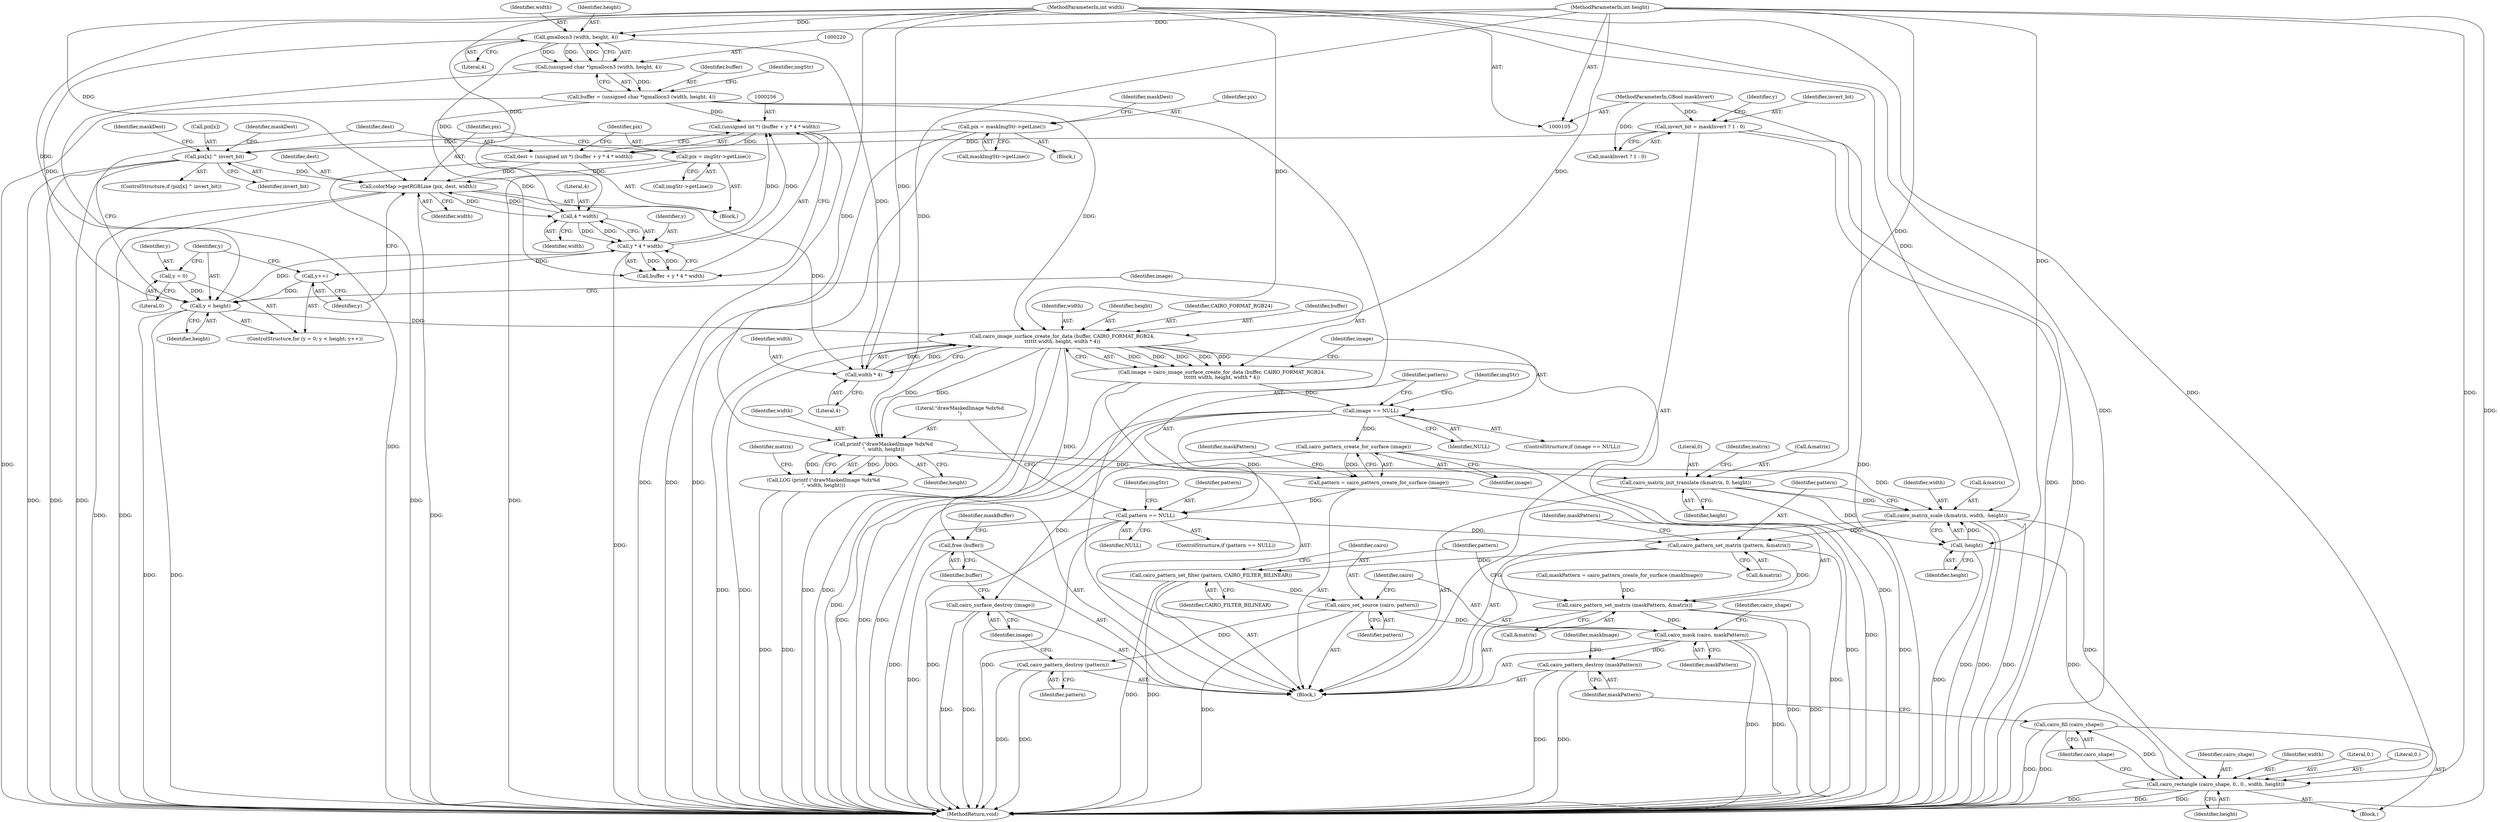 digraph "0_poppler_7b2d314a61fd0e12f47c62996cb49ec0d1ba747a_2@API" {
"1000273" [label="(Call,cairo_image_surface_create_for_data (buffer, CAIRO_FORMAT_RGB24,\n\t\t\t\t\t\t width, height, width * 4))"];
"1000217" [label="(Call,buffer = (unsigned char *)gmallocn3 (width, height, 4))"];
"1000219" [label="(Call,(unsigned char *)gmallocn3 (width, height, 4))"];
"1000221" [label="(Call,gmallocn3 (width, height, 4))"];
"1000109" [label="(MethodParameterIn,int width)"];
"1000110" [label="(MethodParameterIn,int height)"];
"1000278" [label="(Call,width * 4)"];
"1000267" [label="(Call,colorMap->getRGBLine (pix, dest, width))"];
"1000183" [label="(Call,pix[x] ^ invert_bit)"];
"1000162" [label="(Call,pix = maskImgStr->getLine())"];
"1000146" [label="(Call,invert_bit = maskInvert ? 1 : 0)"];
"1000115" [label="(MethodParameterIn,GBool maskInvert)"];
"1000264" [label="(Call,pix = imgStr->getLine())"];
"1000253" [label="(Call,dest = (unsigned int *) (buffer + y * 4 * width))"];
"1000255" [label="(Call,(unsigned int *) (buffer + y * 4 * width))"];
"1000259" [label="(Call,y * 4 * width)"];
"1000247" [label="(Call,y < height)"];
"1000250" [label="(Call,y++)"];
"1000244" [label="(Call,y = 0)"];
"1000261" [label="(Call,4 * width)"];
"1000271" [label="(Call,image = cairo_image_surface_create_for_data (buffer, CAIRO_FORMAT_RGB24,\n\t\t\t\t\t\t width, height, width * 4))"];
"1000282" [label="(Call,image == NULL)"];
"1000291" [label="(Call,cairo_pattern_create_for_surface (image))"];
"1000289" [label="(Call,pattern = cairo_pattern_create_for_surface (image))"];
"1000298" [label="(Call,pattern == NULL)"];
"1000321" [label="(Call,cairo_pattern_set_matrix (pattern, &matrix))"];
"1000325" [label="(Call,cairo_pattern_set_matrix (maskPattern, &matrix))"];
"1000335" [label="(Call,cairo_mask (cairo, maskPattern))"];
"1000349" [label="(Call,cairo_pattern_destroy (maskPattern))"];
"1000329" [label="(Call,cairo_pattern_set_filter (pattern, CAIRO_FILTER_BILINEAR))"];
"1000332" [label="(Call,cairo_set_source (cairo, pattern))"];
"1000353" [label="(Call,cairo_pattern_destroy (pattern))"];
"1000355" [label="(Call,cairo_surface_destroy (image))"];
"1000306" [label="(Call,printf (\"drawMaskedImage %dx%d\n\", width, height))"];
"1000305" [label="(Call,LOG (printf (\"drawMaskedImage %dx%d\n\", width, height)))"];
"1000310" [label="(Call,cairo_matrix_init_translate (&matrix, 0, height))"];
"1000315" [label="(Call,cairo_matrix_scale (&matrix, width, -height))"];
"1000341" [label="(Call,cairo_rectangle (cairo_shape, 0., 0., width, height))"];
"1000347" [label="(Call,cairo_fill (cairo_shape))"];
"1000319" [label="(Call,-height)"];
"1000357" [label="(Call,free (buffer))"];
"1000246" [label="(Literal,0)"];
"1000244" [label="(Call,y = 0)"];
"1000281" [label="(ControlStructure,if (image == NULL))"];
"1000249" [label="(Identifier,height)"];
"1000334" [label="(Identifier,pattern)"];
"1000354" [label="(Identifier,pattern)"];
"1000272" [label="(Identifier,image)"];
"1000282" [label="(Call,image == NULL)"];
"1000363" [label="(MethodReturn,void)"];
"1000314" [label="(Identifier,height)"];
"1000330" [label="(Identifier,pattern)"];
"1000251" [label="(Identifier,y)"];
"1000267" [label="(Call,colorMap->getRGBLine (pix, dest, width))"];
"1000300" [label="(Identifier,NULL)"];
"1000266" [label="(Call,imgStr->getLine())"];
"1000317" [label="(Identifier,matrix)"];
"1000257" [label="(Call,buffer + y * 4 * width)"];
"1000331" [label="(Identifier,CAIRO_FILTER_BILINEAR)"];
"1000280" [label="(Literal,4)"];
"1000297" [label="(ControlStructure,if (pattern == NULL))"];
"1000340" [label="(Block,)"];
"1000342" [label="(Identifier,cairo_shape)"];
"1000276" [label="(Identifier,width)"];
"1000345" [label="(Identifier,width)"];
"1000318" [label="(Identifier,width)"];
"1000217" [label="(Call,buffer = (unsigned char *)gmallocn3 (width, height, 4))"];
"1000277" [label="(Identifier,height)"];
"1000166" [label="(Identifier,maskDest)"];
"1000335" [label="(Call,cairo_mask (cairo, maskPattern))"];
"1000182" [label="(ControlStructure,if (pix[x] ^ invert_bit))"];
"1000350" [label="(Identifier,maskPattern)"];
"1000226" [label="(Identifier,imgStr)"];
"1000320" [label="(Identifier,height)"];
"1000259" [label="(Call,y * 4 * width)"];
"1000344" [label="(Literal,0.)"];
"1000162" [label="(Call,pix = maskImgStr->getLine())"];
"1000183" [label="(Call,pix[x] ^ invert_bit)"];
"1000163" [label="(Identifier,pix)"];
"1000265" [label="(Identifier,pix)"];
"1000261" [label="(Call,4 * width)"];
"1000325" [label="(Call,cairo_pattern_set_matrix (maskPattern, &matrix))"];
"1000312" [label="(Identifier,matrix)"];
"1000346" [label="(Identifier,height)"];
"1000284" [label="(Identifier,NULL)"];
"1000219" [label="(Call,(unsigned char *)gmallocn3 (width, height, 4))"];
"1000147" [label="(Identifier,invert_bit)"];
"1000275" [label="(Identifier,CAIRO_FORMAT_RGB24)"];
"1000222" [label="(Identifier,width)"];
"1000260" [label="(Identifier,y)"];
"1000252" [label="(Block,)"];
"1000274" [label="(Identifier,buffer)"];
"1000298" [label="(Call,pattern == NULL)"];
"1000305" [label="(Call,LOG (printf (\"drawMaskedImage %dx%d\n\", width, height)))"];
"1000341" [label="(Call,cairo_rectangle (cairo_shape, 0., 0., width, height))"];
"1000263" [label="(Identifier,width)"];
"1000303" [label="(Identifier,imgStr)"];
"1000116" [label="(Block,)"];
"1000269" [label="(Identifier,dest)"];
"1000191" [label="(Identifier,maskDest)"];
"1000255" [label="(Call,(unsigned int *) (buffer + y * 4 * width))"];
"1000352" [label="(Identifier,maskImage)"];
"1000279" [label="(Identifier,width)"];
"1000250" [label="(Call,y++)"];
"1000262" [label="(Literal,4)"];
"1000327" [label="(Call,&matrix)"];
"1000337" [label="(Identifier,maskPattern)"];
"1000336" [label="(Identifier,cairo)"];
"1000154" [label="(Identifier,y)"];
"1000283" [label="(Identifier,image)"];
"1000268" [label="(Identifier,pix)"];
"1000323" [label="(Call,&matrix)"];
"1000315" [label="(Call,cairo_matrix_scale (&matrix, width, -height))"];
"1000110" [label="(MethodParameterIn,int height)"];
"1000353" [label="(Call,cairo_pattern_destroy (pattern))"];
"1000253" [label="(Call,dest = (unsigned int *) (buffer + y * 4 * width))"];
"1000270" [label="(Identifier,width)"];
"1000223" [label="(Identifier,height)"];
"1000308" [label="(Identifier,width)"];
"1000164" [label="(Call,maskImgStr->getLine())"];
"1000254" [label="(Identifier,dest)"];
"1000311" [label="(Call,&matrix)"];
"1000347" [label="(Call,cairo_fill (cairo_shape))"];
"1000349" [label="(Call,cairo_pattern_destroy (maskPattern))"];
"1000357" [label="(Call,free (buffer))"];
"1000356" [label="(Identifier,image)"];
"1000310" [label="(Call,cairo_matrix_init_translate (&matrix, 0, height))"];
"1000309" [label="(Identifier,height)"];
"1000197" [label="(Identifier,maskDest)"];
"1000287" [label="(Identifier,imgStr)"];
"1000339" [label="(Identifier,cairo_shape)"];
"1000187" [label="(Identifier,invert_bit)"];
"1000326" [label="(Identifier,maskPattern)"];
"1000333" [label="(Identifier,cairo)"];
"1000329" [label="(Call,cairo_pattern_set_filter (pattern, CAIRO_FILTER_BILINEAR))"];
"1000248" [label="(Identifier,y)"];
"1000360" [label="(Identifier,maskBuffer)"];
"1000307" [label="(Literal,\"drawMaskedImage %dx%d\n\")"];
"1000148" [label="(Call,maskInvert ? 1 : 0)"];
"1000289" [label="(Call,pattern = cairo_pattern_create_for_surface (image))"];
"1000146" [label="(Call,invert_bit = maskInvert ? 1 : 0)"];
"1000243" [label="(ControlStructure,for (y = 0; y < height; y++))"];
"1000299" [label="(Identifier,pattern)"];
"1000291" [label="(Call,cairo_pattern_create_for_surface (image))"];
"1000109" [label="(MethodParameterIn,int width)"];
"1000321" [label="(Call,cairo_pattern_set_matrix (pattern, &matrix))"];
"1000294" [label="(Identifier,maskPattern)"];
"1000348" [label="(Identifier,cairo_shape)"];
"1000316" [label="(Call,&matrix)"];
"1000115" [label="(MethodParameterIn,GBool maskInvert)"];
"1000273" [label="(Call,cairo_image_surface_create_for_data (buffer, CAIRO_FORMAT_RGB24,\n\t\t\t\t\t\t width, height, width * 4))"];
"1000319" [label="(Call,-height)"];
"1000161" [label="(Block,)"];
"1000332" [label="(Call,cairo_set_source (cairo, pattern))"];
"1000358" [label="(Identifier,buffer)"];
"1000355" [label="(Call,cairo_surface_destroy (image))"];
"1000290" [label="(Identifier,pattern)"];
"1000221" [label="(Call,gmallocn3 (width, height, 4))"];
"1000313" [label="(Literal,0)"];
"1000184" [label="(Call,pix[x])"];
"1000271" [label="(Call,image = cairo_image_surface_create_for_data (buffer, CAIRO_FORMAT_RGB24,\n\t\t\t\t\t\t width, height, width * 4))"];
"1000292" [label="(Identifier,image)"];
"1000306" [label="(Call,printf (\"drawMaskedImage %dx%d\n\", width, height))"];
"1000247" [label="(Call,y < height)"];
"1000224" [label="(Literal,4)"];
"1000322" [label="(Identifier,pattern)"];
"1000264" [label="(Call,pix = imgStr->getLine())"];
"1000278" [label="(Call,width * 4)"];
"1000245" [label="(Identifier,y)"];
"1000343" [label="(Literal,0.)"];
"1000218" [label="(Identifier,buffer)"];
"1000293" [label="(Call,maskPattern = cairo_pattern_create_for_surface (maskImage))"];
"1000273" -> "1000271"  [label="AST: "];
"1000273" -> "1000278"  [label="CFG: "];
"1000274" -> "1000273"  [label="AST: "];
"1000275" -> "1000273"  [label="AST: "];
"1000276" -> "1000273"  [label="AST: "];
"1000277" -> "1000273"  [label="AST: "];
"1000278" -> "1000273"  [label="AST: "];
"1000271" -> "1000273"  [label="CFG: "];
"1000273" -> "1000363"  [label="DDG: "];
"1000273" -> "1000363"  [label="DDG: "];
"1000273" -> "1000363"  [label="DDG: "];
"1000273" -> "1000363"  [label="DDG: "];
"1000273" -> "1000363"  [label="DDG: "];
"1000273" -> "1000271"  [label="DDG: "];
"1000273" -> "1000271"  [label="DDG: "];
"1000273" -> "1000271"  [label="DDG: "];
"1000273" -> "1000271"  [label="DDG: "];
"1000273" -> "1000271"  [label="DDG: "];
"1000217" -> "1000273"  [label="DDG: "];
"1000278" -> "1000273"  [label="DDG: "];
"1000278" -> "1000273"  [label="DDG: "];
"1000109" -> "1000273"  [label="DDG: "];
"1000247" -> "1000273"  [label="DDG: "];
"1000110" -> "1000273"  [label="DDG: "];
"1000273" -> "1000306"  [label="DDG: "];
"1000273" -> "1000306"  [label="DDG: "];
"1000273" -> "1000357"  [label="DDG: "];
"1000217" -> "1000116"  [label="AST: "];
"1000217" -> "1000219"  [label="CFG: "];
"1000218" -> "1000217"  [label="AST: "];
"1000219" -> "1000217"  [label="AST: "];
"1000226" -> "1000217"  [label="CFG: "];
"1000217" -> "1000363"  [label="DDG: "];
"1000219" -> "1000217"  [label="DDG: "];
"1000217" -> "1000255"  [label="DDG: "];
"1000217" -> "1000257"  [label="DDG: "];
"1000219" -> "1000221"  [label="CFG: "];
"1000220" -> "1000219"  [label="AST: "];
"1000221" -> "1000219"  [label="AST: "];
"1000219" -> "1000363"  [label="DDG: "];
"1000221" -> "1000219"  [label="DDG: "];
"1000221" -> "1000219"  [label="DDG: "];
"1000221" -> "1000219"  [label="DDG: "];
"1000221" -> "1000224"  [label="CFG: "];
"1000222" -> "1000221"  [label="AST: "];
"1000223" -> "1000221"  [label="AST: "];
"1000224" -> "1000221"  [label="AST: "];
"1000109" -> "1000221"  [label="DDG: "];
"1000110" -> "1000221"  [label="DDG: "];
"1000221" -> "1000247"  [label="DDG: "];
"1000221" -> "1000261"  [label="DDG: "];
"1000221" -> "1000278"  [label="DDG: "];
"1000109" -> "1000105"  [label="AST: "];
"1000109" -> "1000363"  [label="DDG: "];
"1000109" -> "1000261"  [label="DDG: "];
"1000109" -> "1000267"  [label="DDG: "];
"1000109" -> "1000278"  [label="DDG: "];
"1000109" -> "1000306"  [label="DDG: "];
"1000109" -> "1000315"  [label="DDG: "];
"1000109" -> "1000341"  [label="DDG: "];
"1000110" -> "1000105"  [label="AST: "];
"1000110" -> "1000363"  [label="DDG: "];
"1000110" -> "1000247"  [label="DDG: "];
"1000110" -> "1000306"  [label="DDG: "];
"1000110" -> "1000310"  [label="DDG: "];
"1000110" -> "1000319"  [label="DDG: "];
"1000110" -> "1000341"  [label="DDG: "];
"1000278" -> "1000280"  [label="CFG: "];
"1000279" -> "1000278"  [label="AST: "];
"1000280" -> "1000278"  [label="AST: "];
"1000267" -> "1000278"  [label="DDG: "];
"1000267" -> "1000252"  [label="AST: "];
"1000267" -> "1000270"  [label="CFG: "];
"1000268" -> "1000267"  [label="AST: "];
"1000269" -> "1000267"  [label="AST: "];
"1000270" -> "1000267"  [label="AST: "];
"1000251" -> "1000267"  [label="CFG: "];
"1000267" -> "1000363"  [label="DDG: "];
"1000267" -> "1000363"  [label="DDG: "];
"1000267" -> "1000363"  [label="DDG: "];
"1000267" -> "1000261"  [label="DDG: "];
"1000183" -> "1000267"  [label="DDG: "];
"1000264" -> "1000267"  [label="DDG: "];
"1000253" -> "1000267"  [label="DDG: "];
"1000261" -> "1000267"  [label="DDG: "];
"1000183" -> "1000182"  [label="AST: "];
"1000183" -> "1000187"  [label="CFG: "];
"1000184" -> "1000183"  [label="AST: "];
"1000187" -> "1000183"  [label="AST: "];
"1000191" -> "1000183"  [label="CFG: "];
"1000197" -> "1000183"  [label="CFG: "];
"1000183" -> "1000363"  [label="DDG: "];
"1000183" -> "1000363"  [label="DDG: "];
"1000183" -> "1000363"  [label="DDG: "];
"1000162" -> "1000183"  [label="DDG: "];
"1000146" -> "1000183"  [label="DDG: "];
"1000162" -> "1000161"  [label="AST: "];
"1000162" -> "1000164"  [label="CFG: "];
"1000163" -> "1000162"  [label="AST: "];
"1000164" -> "1000162"  [label="AST: "];
"1000166" -> "1000162"  [label="CFG: "];
"1000162" -> "1000363"  [label="DDG: "];
"1000162" -> "1000363"  [label="DDG: "];
"1000146" -> "1000116"  [label="AST: "];
"1000146" -> "1000148"  [label="CFG: "];
"1000147" -> "1000146"  [label="AST: "];
"1000148" -> "1000146"  [label="AST: "];
"1000154" -> "1000146"  [label="CFG: "];
"1000146" -> "1000363"  [label="DDG: "];
"1000146" -> "1000363"  [label="DDG: "];
"1000115" -> "1000146"  [label="DDG: "];
"1000115" -> "1000105"  [label="AST: "];
"1000115" -> "1000363"  [label="DDG: "];
"1000115" -> "1000148"  [label="DDG: "];
"1000264" -> "1000252"  [label="AST: "];
"1000264" -> "1000266"  [label="CFG: "];
"1000265" -> "1000264"  [label="AST: "];
"1000266" -> "1000264"  [label="AST: "];
"1000268" -> "1000264"  [label="CFG: "];
"1000264" -> "1000363"  [label="DDG: "];
"1000253" -> "1000252"  [label="AST: "];
"1000253" -> "1000255"  [label="CFG: "];
"1000254" -> "1000253"  [label="AST: "];
"1000255" -> "1000253"  [label="AST: "];
"1000265" -> "1000253"  [label="CFG: "];
"1000253" -> "1000363"  [label="DDG: "];
"1000255" -> "1000253"  [label="DDG: "];
"1000255" -> "1000257"  [label="CFG: "];
"1000256" -> "1000255"  [label="AST: "];
"1000257" -> "1000255"  [label="AST: "];
"1000255" -> "1000363"  [label="DDG: "];
"1000259" -> "1000255"  [label="DDG: "];
"1000259" -> "1000255"  [label="DDG: "];
"1000259" -> "1000257"  [label="AST: "];
"1000259" -> "1000261"  [label="CFG: "];
"1000260" -> "1000259"  [label="AST: "];
"1000261" -> "1000259"  [label="AST: "];
"1000257" -> "1000259"  [label="CFG: "];
"1000259" -> "1000363"  [label="DDG: "];
"1000259" -> "1000250"  [label="DDG: "];
"1000259" -> "1000257"  [label="DDG: "];
"1000259" -> "1000257"  [label="DDG: "];
"1000247" -> "1000259"  [label="DDG: "];
"1000261" -> "1000259"  [label="DDG: "];
"1000261" -> "1000259"  [label="DDG: "];
"1000247" -> "1000243"  [label="AST: "];
"1000247" -> "1000249"  [label="CFG: "];
"1000248" -> "1000247"  [label="AST: "];
"1000249" -> "1000247"  [label="AST: "];
"1000254" -> "1000247"  [label="CFG: "];
"1000272" -> "1000247"  [label="CFG: "];
"1000247" -> "1000363"  [label="DDG: "];
"1000247" -> "1000363"  [label="DDG: "];
"1000250" -> "1000247"  [label="DDG: "];
"1000244" -> "1000247"  [label="DDG: "];
"1000250" -> "1000243"  [label="AST: "];
"1000250" -> "1000251"  [label="CFG: "];
"1000251" -> "1000250"  [label="AST: "];
"1000248" -> "1000250"  [label="CFG: "];
"1000244" -> "1000243"  [label="AST: "];
"1000244" -> "1000246"  [label="CFG: "];
"1000245" -> "1000244"  [label="AST: "];
"1000246" -> "1000244"  [label="AST: "];
"1000248" -> "1000244"  [label="CFG: "];
"1000261" -> "1000263"  [label="CFG: "];
"1000262" -> "1000261"  [label="AST: "];
"1000263" -> "1000261"  [label="AST: "];
"1000271" -> "1000116"  [label="AST: "];
"1000272" -> "1000271"  [label="AST: "];
"1000283" -> "1000271"  [label="CFG: "];
"1000271" -> "1000363"  [label="DDG: "];
"1000271" -> "1000282"  [label="DDG: "];
"1000282" -> "1000281"  [label="AST: "];
"1000282" -> "1000284"  [label="CFG: "];
"1000283" -> "1000282"  [label="AST: "];
"1000284" -> "1000282"  [label="AST: "];
"1000287" -> "1000282"  [label="CFG: "];
"1000290" -> "1000282"  [label="CFG: "];
"1000282" -> "1000363"  [label="DDG: "];
"1000282" -> "1000363"  [label="DDG: "];
"1000282" -> "1000363"  [label="DDG: "];
"1000282" -> "1000291"  [label="DDG: "];
"1000282" -> "1000298"  [label="DDG: "];
"1000291" -> "1000289"  [label="AST: "];
"1000291" -> "1000292"  [label="CFG: "];
"1000292" -> "1000291"  [label="AST: "];
"1000289" -> "1000291"  [label="CFG: "];
"1000291" -> "1000363"  [label="DDG: "];
"1000291" -> "1000289"  [label="DDG: "];
"1000291" -> "1000355"  [label="DDG: "];
"1000289" -> "1000116"  [label="AST: "];
"1000290" -> "1000289"  [label="AST: "];
"1000294" -> "1000289"  [label="CFG: "];
"1000289" -> "1000363"  [label="DDG: "];
"1000289" -> "1000298"  [label="DDG: "];
"1000298" -> "1000297"  [label="AST: "];
"1000298" -> "1000300"  [label="CFG: "];
"1000299" -> "1000298"  [label="AST: "];
"1000300" -> "1000298"  [label="AST: "];
"1000303" -> "1000298"  [label="CFG: "];
"1000307" -> "1000298"  [label="CFG: "];
"1000298" -> "1000363"  [label="DDG: "];
"1000298" -> "1000363"  [label="DDG: "];
"1000298" -> "1000363"  [label="DDG: "];
"1000298" -> "1000321"  [label="DDG: "];
"1000321" -> "1000116"  [label="AST: "];
"1000321" -> "1000323"  [label="CFG: "];
"1000322" -> "1000321"  [label="AST: "];
"1000323" -> "1000321"  [label="AST: "];
"1000326" -> "1000321"  [label="CFG: "];
"1000321" -> "1000363"  [label="DDG: "];
"1000315" -> "1000321"  [label="DDG: "];
"1000321" -> "1000325"  [label="DDG: "];
"1000321" -> "1000329"  [label="DDG: "];
"1000325" -> "1000116"  [label="AST: "];
"1000325" -> "1000327"  [label="CFG: "];
"1000326" -> "1000325"  [label="AST: "];
"1000327" -> "1000325"  [label="AST: "];
"1000330" -> "1000325"  [label="CFG: "];
"1000325" -> "1000363"  [label="DDG: "];
"1000325" -> "1000363"  [label="DDG: "];
"1000293" -> "1000325"  [label="DDG: "];
"1000325" -> "1000335"  [label="DDG: "];
"1000335" -> "1000116"  [label="AST: "];
"1000335" -> "1000337"  [label="CFG: "];
"1000336" -> "1000335"  [label="AST: "];
"1000337" -> "1000335"  [label="AST: "];
"1000339" -> "1000335"  [label="CFG: "];
"1000335" -> "1000363"  [label="DDG: "];
"1000335" -> "1000363"  [label="DDG: "];
"1000332" -> "1000335"  [label="DDG: "];
"1000335" -> "1000349"  [label="DDG: "];
"1000349" -> "1000116"  [label="AST: "];
"1000349" -> "1000350"  [label="CFG: "];
"1000350" -> "1000349"  [label="AST: "];
"1000352" -> "1000349"  [label="CFG: "];
"1000349" -> "1000363"  [label="DDG: "];
"1000349" -> "1000363"  [label="DDG: "];
"1000329" -> "1000116"  [label="AST: "];
"1000329" -> "1000331"  [label="CFG: "];
"1000330" -> "1000329"  [label="AST: "];
"1000331" -> "1000329"  [label="AST: "];
"1000333" -> "1000329"  [label="CFG: "];
"1000329" -> "1000363"  [label="DDG: "];
"1000329" -> "1000363"  [label="DDG: "];
"1000329" -> "1000332"  [label="DDG: "];
"1000332" -> "1000116"  [label="AST: "];
"1000332" -> "1000334"  [label="CFG: "];
"1000333" -> "1000332"  [label="AST: "];
"1000334" -> "1000332"  [label="AST: "];
"1000336" -> "1000332"  [label="CFG: "];
"1000332" -> "1000363"  [label="DDG: "];
"1000332" -> "1000353"  [label="DDG: "];
"1000353" -> "1000116"  [label="AST: "];
"1000353" -> "1000354"  [label="CFG: "];
"1000354" -> "1000353"  [label="AST: "];
"1000356" -> "1000353"  [label="CFG: "];
"1000353" -> "1000363"  [label="DDG: "];
"1000353" -> "1000363"  [label="DDG: "];
"1000355" -> "1000116"  [label="AST: "];
"1000355" -> "1000356"  [label="CFG: "];
"1000356" -> "1000355"  [label="AST: "];
"1000358" -> "1000355"  [label="CFG: "];
"1000355" -> "1000363"  [label="DDG: "];
"1000355" -> "1000363"  [label="DDG: "];
"1000306" -> "1000305"  [label="AST: "];
"1000306" -> "1000309"  [label="CFG: "];
"1000307" -> "1000306"  [label="AST: "];
"1000308" -> "1000306"  [label="AST: "];
"1000309" -> "1000306"  [label="AST: "];
"1000305" -> "1000306"  [label="CFG: "];
"1000306" -> "1000305"  [label="DDG: "];
"1000306" -> "1000305"  [label="DDG: "];
"1000306" -> "1000305"  [label="DDG: "];
"1000306" -> "1000310"  [label="DDG: "];
"1000306" -> "1000315"  [label="DDG: "];
"1000305" -> "1000116"  [label="AST: "];
"1000312" -> "1000305"  [label="CFG: "];
"1000305" -> "1000363"  [label="DDG: "];
"1000305" -> "1000363"  [label="DDG: "];
"1000310" -> "1000116"  [label="AST: "];
"1000310" -> "1000314"  [label="CFG: "];
"1000311" -> "1000310"  [label="AST: "];
"1000313" -> "1000310"  [label="AST: "];
"1000314" -> "1000310"  [label="AST: "];
"1000317" -> "1000310"  [label="CFG: "];
"1000310" -> "1000363"  [label="DDG: "];
"1000310" -> "1000315"  [label="DDG: "];
"1000310" -> "1000319"  [label="DDG: "];
"1000315" -> "1000116"  [label="AST: "];
"1000315" -> "1000319"  [label="CFG: "];
"1000316" -> "1000315"  [label="AST: "];
"1000318" -> "1000315"  [label="AST: "];
"1000319" -> "1000315"  [label="AST: "];
"1000322" -> "1000315"  [label="CFG: "];
"1000315" -> "1000363"  [label="DDG: "];
"1000315" -> "1000363"  [label="DDG: "];
"1000315" -> "1000363"  [label="DDG: "];
"1000319" -> "1000315"  [label="DDG: "];
"1000315" -> "1000341"  [label="DDG: "];
"1000341" -> "1000340"  [label="AST: "];
"1000341" -> "1000346"  [label="CFG: "];
"1000342" -> "1000341"  [label="AST: "];
"1000343" -> "1000341"  [label="AST: "];
"1000344" -> "1000341"  [label="AST: "];
"1000345" -> "1000341"  [label="AST: "];
"1000346" -> "1000341"  [label="AST: "];
"1000348" -> "1000341"  [label="CFG: "];
"1000341" -> "1000363"  [label="DDG: "];
"1000341" -> "1000363"  [label="DDG: "];
"1000341" -> "1000363"  [label="DDG: "];
"1000319" -> "1000341"  [label="DDG: "];
"1000341" -> "1000347"  [label="DDG: "];
"1000347" -> "1000340"  [label="AST: "];
"1000347" -> "1000348"  [label="CFG: "];
"1000348" -> "1000347"  [label="AST: "];
"1000350" -> "1000347"  [label="CFG: "];
"1000347" -> "1000363"  [label="DDG: "];
"1000347" -> "1000363"  [label="DDG: "];
"1000319" -> "1000320"  [label="CFG: "];
"1000320" -> "1000319"  [label="AST: "];
"1000319" -> "1000363"  [label="DDG: "];
"1000357" -> "1000116"  [label="AST: "];
"1000357" -> "1000358"  [label="CFG: "];
"1000358" -> "1000357"  [label="AST: "];
"1000360" -> "1000357"  [label="CFG: "];
"1000357" -> "1000363"  [label="DDG: "];
}
